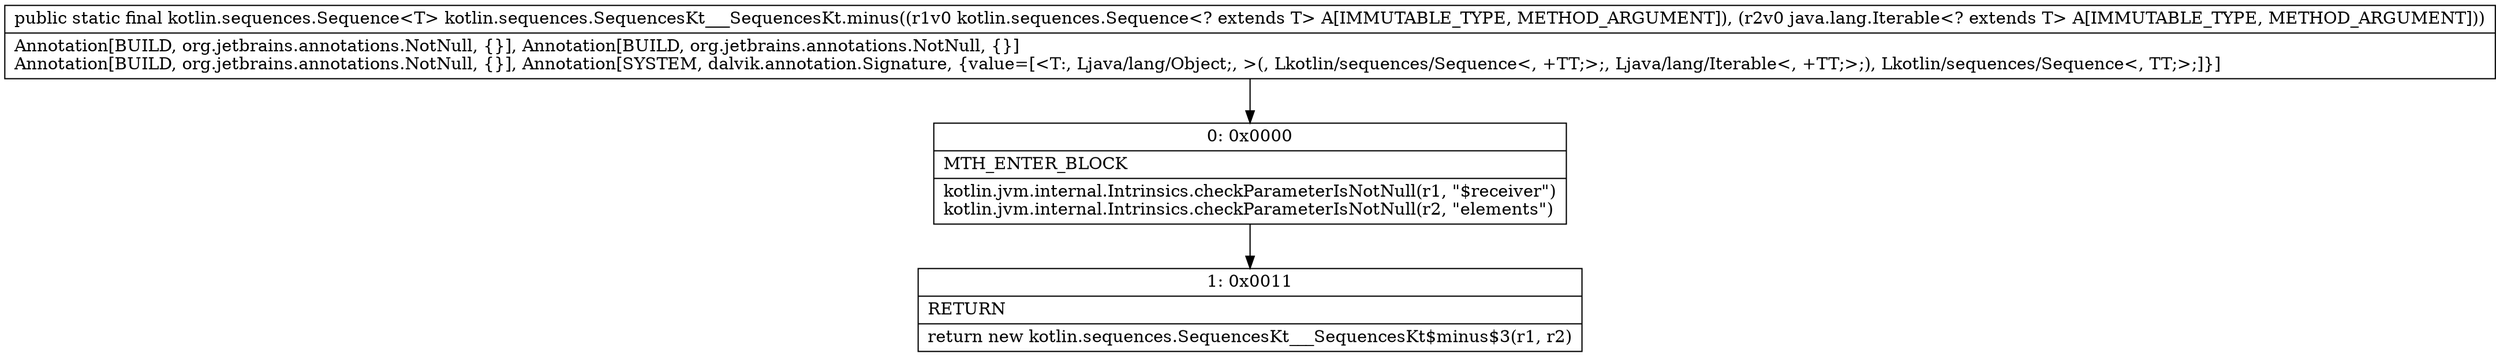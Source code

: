 digraph "CFG forkotlin.sequences.SequencesKt___SequencesKt.minus(Lkotlin\/sequences\/Sequence;Ljava\/lang\/Iterable;)Lkotlin\/sequences\/Sequence;" {
Node_0 [shape=record,label="{0\:\ 0x0000|MTH_ENTER_BLOCK\l|kotlin.jvm.internal.Intrinsics.checkParameterIsNotNull(r1, \"$receiver\")\lkotlin.jvm.internal.Intrinsics.checkParameterIsNotNull(r2, \"elements\")\l}"];
Node_1 [shape=record,label="{1\:\ 0x0011|RETURN\l|return new kotlin.sequences.SequencesKt___SequencesKt$minus$3(r1, r2)\l}"];
MethodNode[shape=record,label="{public static final kotlin.sequences.Sequence\<T\> kotlin.sequences.SequencesKt___SequencesKt.minus((r1v0 kotlin.sequences.Sequence\<? extends T\> A[IMMUTABLE_TYPE, METHOD_ARGUMENT]), (r2v0 java.lang.Iterable\<? extends T\> A[IMMUTABLE_TYPE, METHOD_ARGUMENT]))  | Annotation[BUILD, org.jetbrains.annotations.NotNull, \{\}], Annotation[BUILD, org.jetbrains.annotations.NotNull, \{\}]\lAnnotation[BUILD, org.jetbrains.annotations.NotNull, \{\}], Annotation[SYSTEM, dalvik.annotation.Signature, \{value=[\<T:, Ljava\/lang\/Object;, \>(, Lkotlin\/sequences\/Sequence\<, +TT;\>;, Ljava\/lang\/Iterable\<, +TT;\>;), Lkotlin\/sequences\/Sequence\<, TT;\>;]\}]\l}"];
MethodNode -> Node_0;
Node_0 -> Node_1;
}

